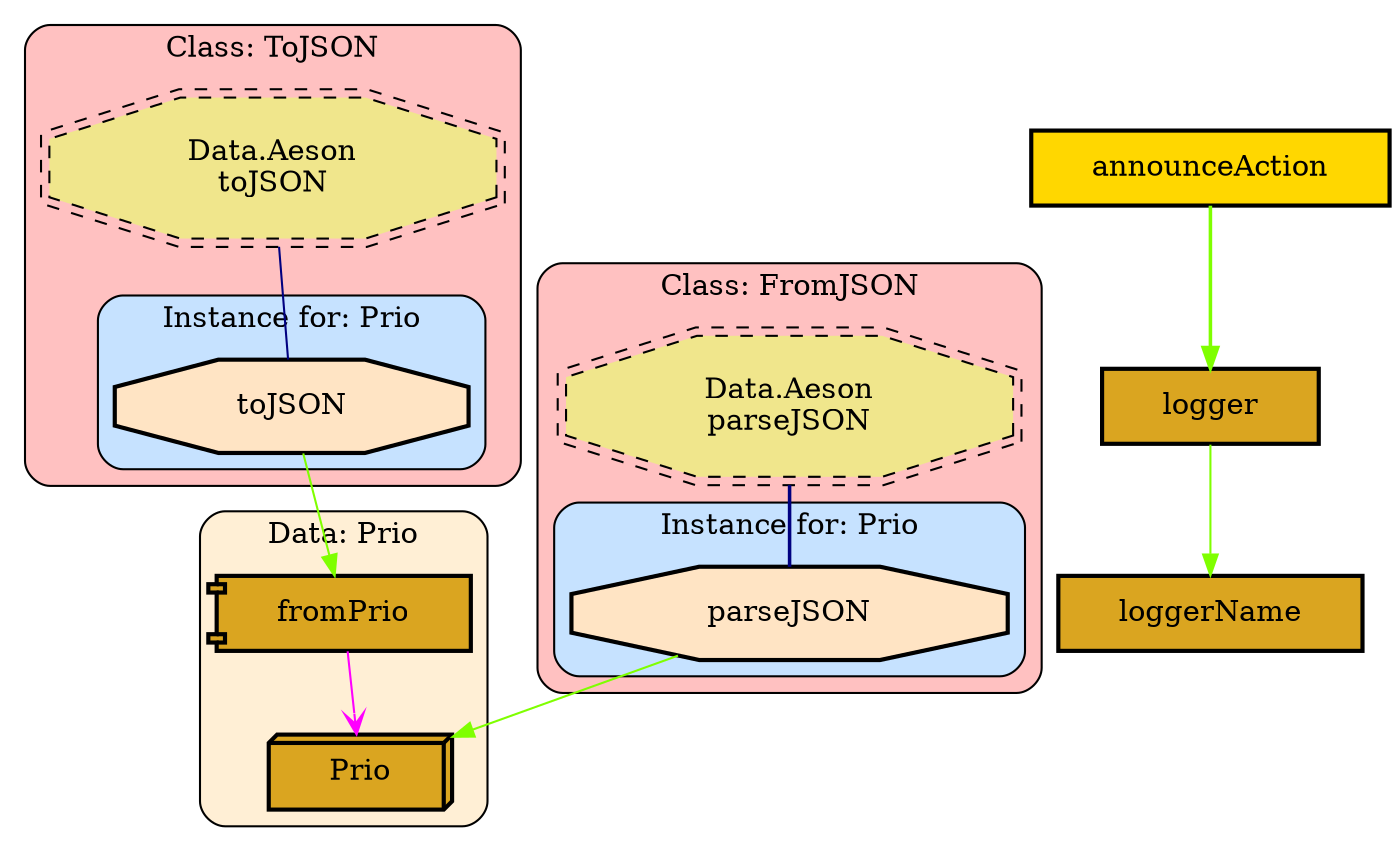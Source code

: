 digraph "Diagram of: System.Log.Missing" {
    node [margin="0.4,0.1"
         ,style=filled];
    subgraph cluster_Class_FromJSON {
        graph [label="Class: FromJSON"
              ,style="filled,rounded"
              ,fillcolor=rosybrown1];
        subgraph cluster_Class_FromJSON_Data_Prio {
            graph [label="Instance for: Prio"
                  ,style="filled,rounded"
                  ,fillcolor=slategray1];
            6 [label=parseJSON
              ,shape=octagon
              ,fillcolor=bisque
              ,style="filled,bold"];
        }
        8 [label="Data.Aeson\nparseJSON"
          ,shape=doubleoctagon
          ,fillcolor=khaki
          ,style="filled,dashed"];
    }
    subgraph cluster_Class_ToJSON {
        graph [label="Class: ToJSON"
              ,style="filled,rounded"
              ,fillcolor=rosybrown1];
        subgraph cluster_Class_ToJSON_Data_Prio {
            graph [label="Instance for: Prio"
                  ,style="filled,rounded"
                  ,fillcolor=slategray1];
            7 [label=toJSON
              ,shape=octagon
              ,fillcolor=bisque
              ,style="filled,bold"];
        }
        9 [label="Data.Aeson\ntoJSON"
          ,shape=doubleoctagon
          ,fillcolor=khaki
          ,style="filled,dashed"];
    }
    subgraph cluster_Data_Prio {
        graph [label="Data: Prio"
              ,style="filled,rounded"
              ,fillcolor=papayawhip];
        1 [label=Prio
          ,shape=box3d
          ,fillcolor=goldenrod
          ,style="filled,bold"];
        3 [label=fromPrio
          ,shape=component
          ,fillcolor=goldenrod
          ,style="filled,bold"];
    }
    2 [label=announceAction
      ,shape=box
      ,fillcolor=gold
      ,style="filled,bold"];
    4 [label=logger
      ,shape=box
      ,fillcolor=goldenrod
      ,style="filled,bold"];
    5 [label=loggerName
      ,shape=box
      ,fillcolor=goldenrod
      ,style="filled,bold"];
    2 -> 4 [penwidth=1.6931471805599454
           ,color=chartreuse];
    3 -> 1 [penwidth=1
           ,color=magenta
           ,arrowtail=odot
           ,arrowhead=vee];
    4 -> 5 [penwidth=1
           ,color=chartreuse];
    6 -> 1 [penwidth=1
           ,color=chartreuse];
    7 -> 3 [penwidth=1
           ,color=chartreuse];
    8 -> 6 [penwidth=1.6931471805599454
           ,color=navy
           ,dir=none];
    9 -> 7 [penwidth=1
           ,color=navy
           ,dir=none];
}
